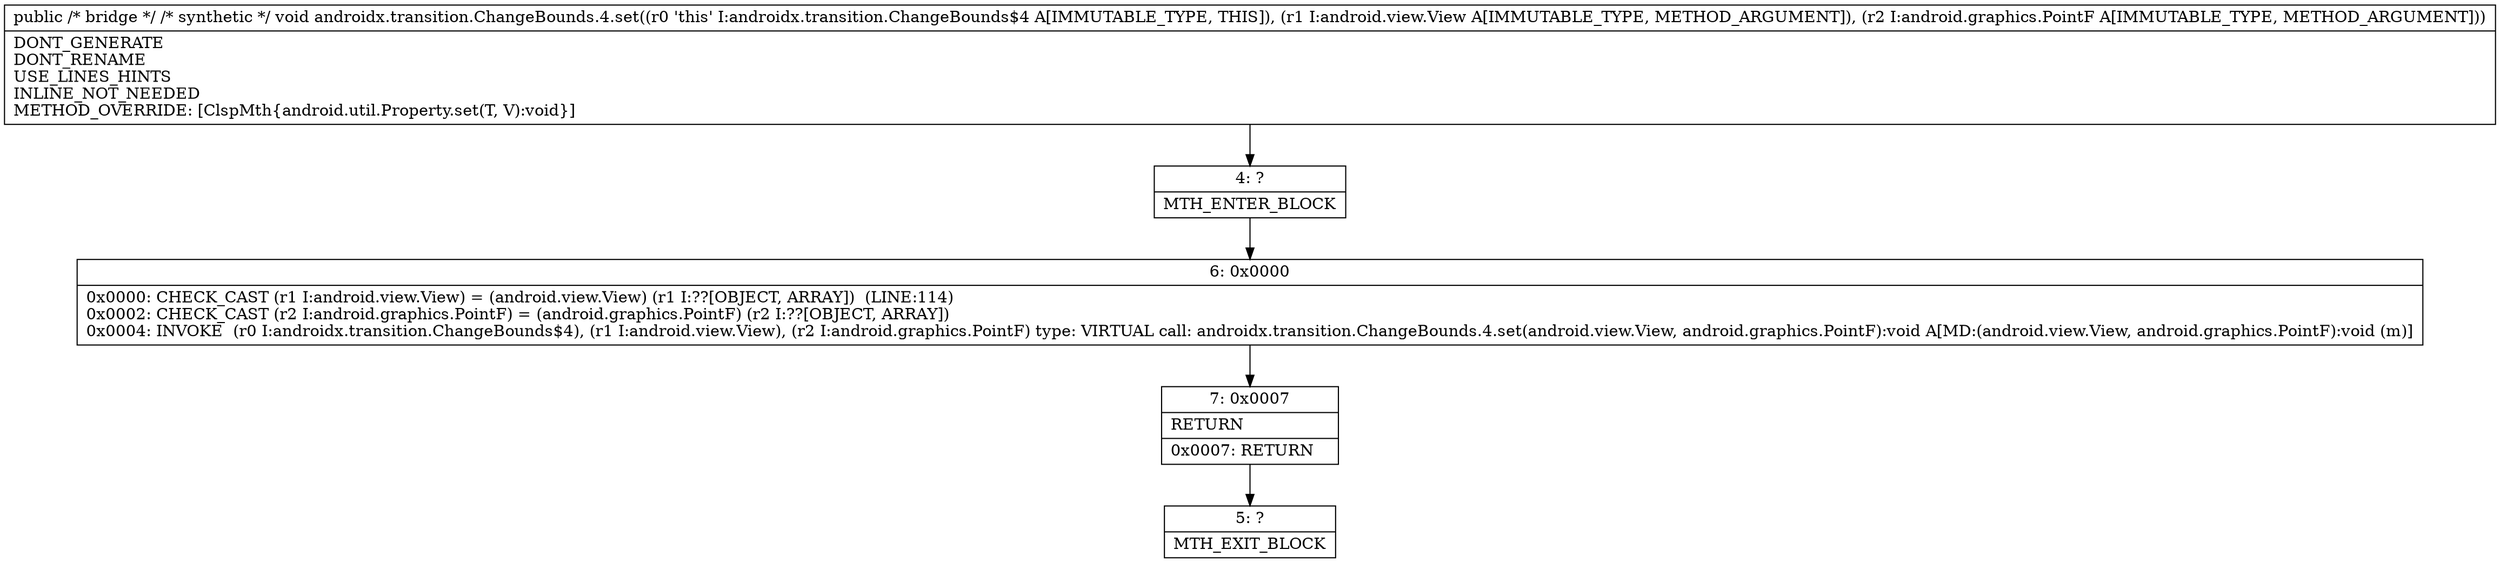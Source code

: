 digraph "CFG forandroidx.transition.ChangeBounds.4.set(Ljava\/lang\/Object;Ljava\/lang\/Object;)V" {
Node_4 [shape=record,label="{4\:\ ?|MTH_ENTER_BLOCK\l}"];
Node_6 [shape=record,label="{6\:\ 0x0000|0x0000: CHECK_CAST (r1 I:android.view.View) = (android.view.View) (r1 I:??[OBJECT, ARRAY])  (LINE:114)\l0x0002: CHECK_CAST (r2 I:android.graphics.PointF) = (android.graphics.PointF) (r2 I:??[OBJECT, ARRAY]) \l0x0004: INVOKE  (r0 I:androidx.transition.ChangeBounds$4), (r1 I:android.view.View), (r2 I:android.graphics.PointF) type: VIRTUAL call: androidx.transition.ChangeBounds.4.set(android.view.View, android.graphics.PointF):void A[MD:(android.view.View, android.graphics.PointF):void (m)]\l}"];
Node_7 [shape=record,label="{7\:\ 0x0007|RETURN\l|0x0007: RETURN   \l}"];
Node_5 [shape=record,label="{5\:\ ?|MTH_EXIT_BLOCK\l}"];
MethodNode[shape=record,label="{public \/* bridge *\/ \/* synthetic *\/ void androidx.transition.ChangeBounds.4.set((r0 'this' I:androidx.transition.ChangeBounds$4 A[IMMUTABLE_TYPE, THIS]), (r1 I:android.view.View A[IMMUTABLE_TYPE, METHOD_ARGUMENT]), (r2 I:android.graphics.PointF A[IMMUTABLE_TYPE, METHOD_ARGUMENT]))  | DONT_GENERATE\lDONT_RENAME\lUSE_LINES_HINTS\lINLINE_NOT_NEEDED\lMETHOD_OVERRIDE: [ClspMth\{android.util.Property.set(T, V):void\}]\l}"];
MethodNode -> Node_4;Node_4 -> Node_6;
Node_6 -> Node_7;
Node_7 -> Node_5;
}

